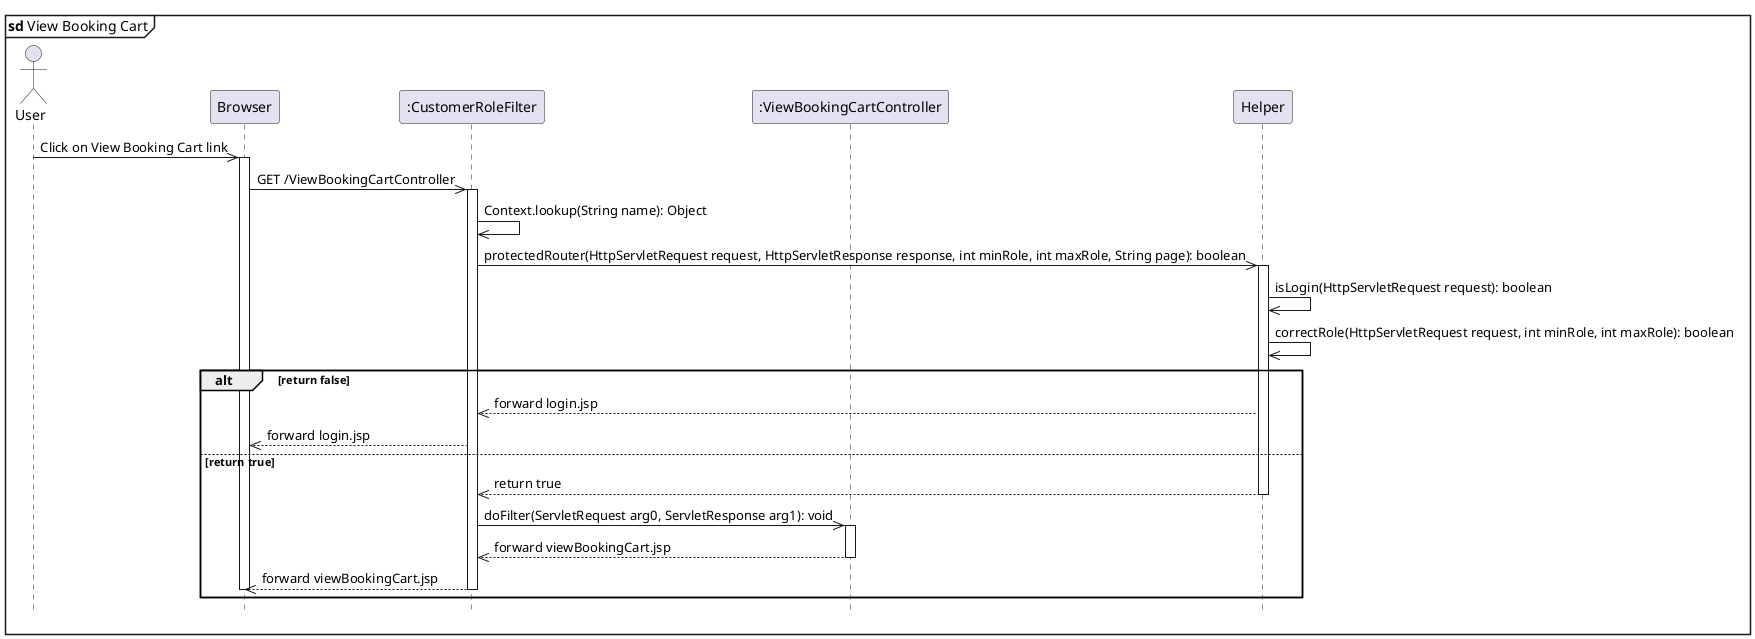 @startuml viewBookingCart

hide footbox
mainframe <b>sd</b> View Booking Cart
actor User
participant "Browser" as Browser
participant ":CustomerRoleFilter" as CustomerRoleFilter
participant ":ViewBookingCartController" as ViewBookingCartController
participant "Helper" as Helper

User ->> Browser: Click on View Booking Cart link
activate Browser

Browser ->> CustomerRoleFilter: GET /ViewBookingCartController
activate CustomerRoleFilter
CustomerRoleFilter ->> CustomerRoleFilter: Context.lookup(String name): Object
CustomerRoleFilter ->> Helper: protectedRouter(HttpServletRequest request, HttpServletResponse response, int minRole, int maxRole, String page): boolean
activate Helper
Helper ->> Helper: isLogin(HttpServletRequest request): boolean
Helper ->> Helper: correctRole(HttpServletRequest request, int minRole, int maxRole): boolean
alt return false 
    Helper -->> CustomerRoleFilter: forward login.jsp
    CustomerRoleFilter -->> Browser: forward login.jsp
else return true
    Helper -->> CustomerRoleFilter: return true
    deactivate Helper
    CustomerRoleFilter ->> ViewBookingCartController: doFilter(ServletRequest arg0, ServletResponse arg1): void
    activate ViewBookingCartController
    ViewBookingCartController -->> CustomerRoleFilter: forward viewBookingCart.jsp
    deactivate ViewBookingCartController
    CustomerRoleFilter -->> Browser: forward viewBookingCart.jsp
    deactivate CustomerRoleFilter
    deactivate Browser
end
@enduml